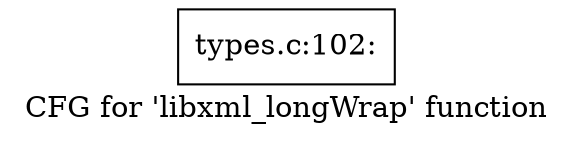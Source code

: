 digraph "CFG for 'libxml_longWrap' function" {
	label="CFG for 'libxml_longWrap' function";

	Node0x432cda0 [shape=record,label="{types.c:102:}"];
}
